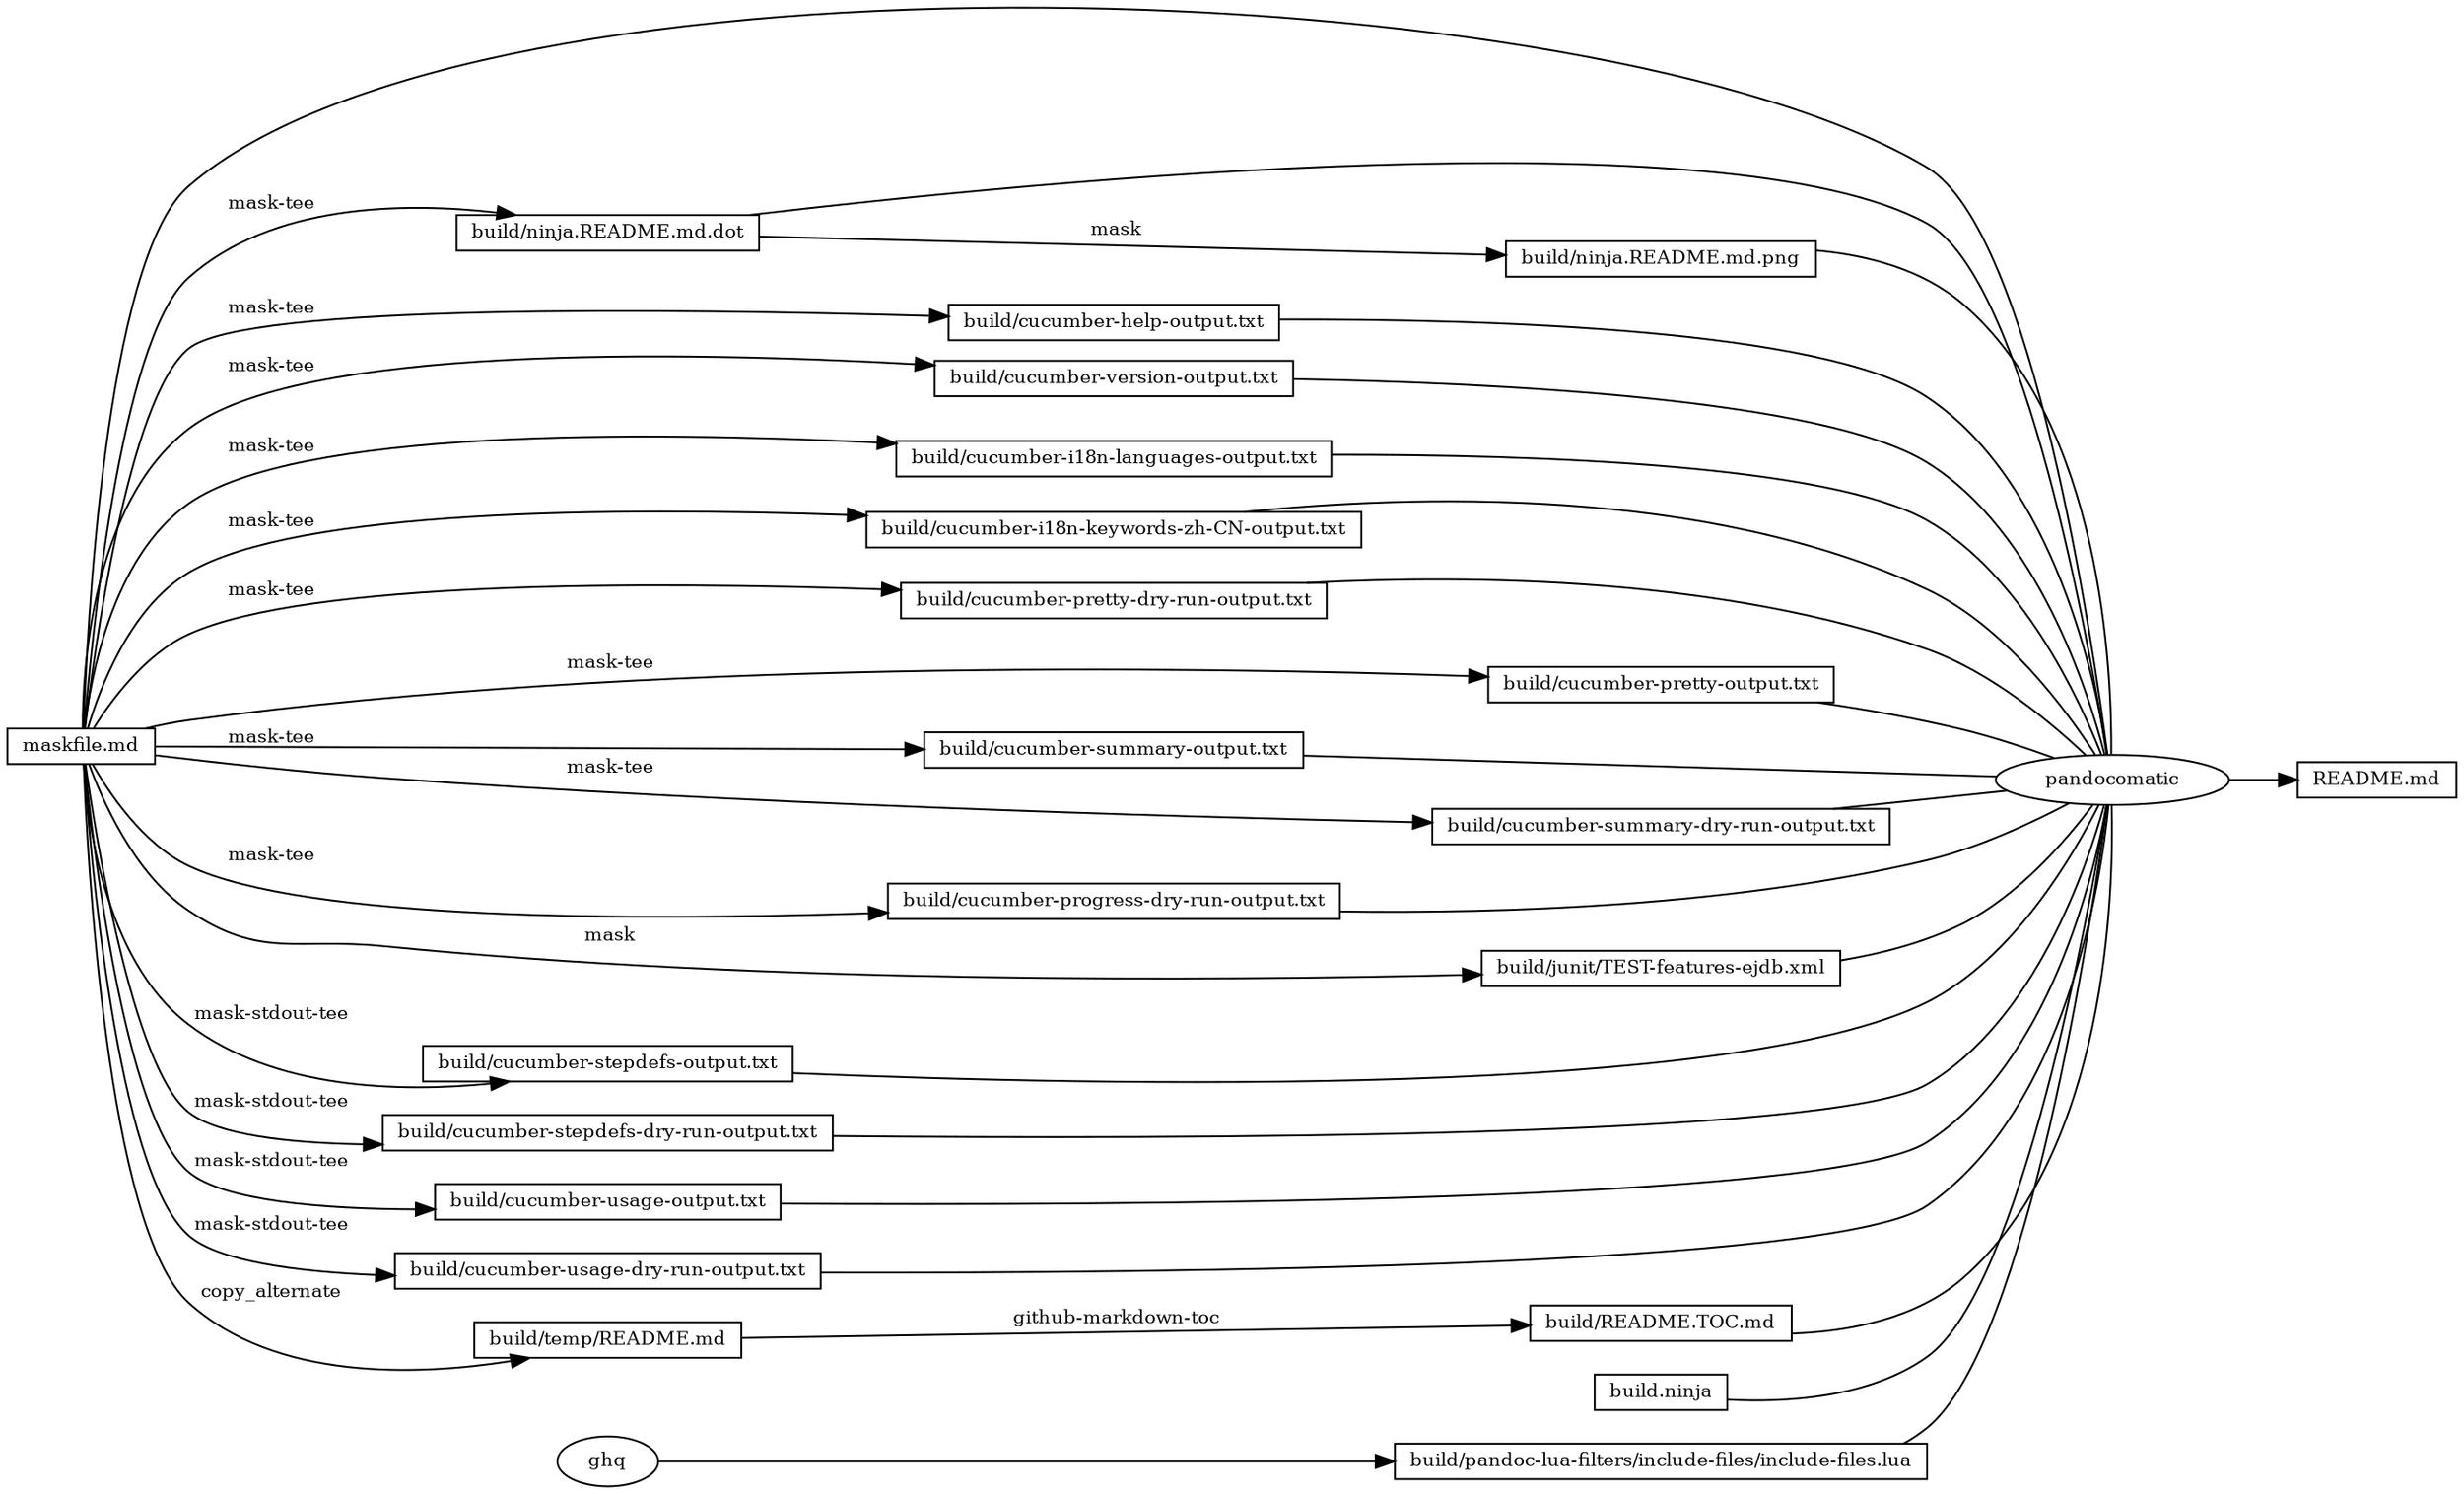 digraph ninja {
rankdir="LR"
node [fontsize=10, shape=box, height=0.25]
edge [fontsize=10]
"0x7fb06ec09950" [label="README.md"]
"0x7fb06ec098e0" [label="pandocomatic", shape=ellipse]
"0x7fb06ec098e0" -> "0x7fb06ec09950"
"0x7fb06ec07360" -> "0x7fb06ec098e0" [arrowhead=none]
"0x7fb06ec09c80" -> "0x7fb06ec098e0" [arrowhead=none]
"0x7fb06ec072d0" -> "0x7fb06ec098e0" [arrowhead=none]
"0x7fb06ec07520" -> "0x7fb06ec098e0" [arrowhead=none]
"0x7fb06ec07810" -> "0x7fb06ec098e0" [arrowhead=none]
"0x7fb06ec07ac0" -> "0x7fb06ec098e0" [arrowhead=none]
"0x7fb06ec07d00" -> "0x7fb06ec098e0" [arrowhead=none]
"0x7fb06ec07ee0" -> "0x7fb06ec098e0" [arrowhead=none]
"0x7fb06ec08120" -> "0x7fb06ec098e0" [arrowhead=none]
"0x7fb06ec08400" -> "0x7fb06ec098e0" [arrowhead=none]
"0x7fb06ec085d0" -> "0x7fb06ec098e0" [arrowhead=none]
"0x7fb06ec08780" -> "0x7fb06ec098e0" [arrowhead=none]
"0x7fb06ec089c0" -> "0x7fb06ec098e0" [arrowhead=none]
"0x7fb06ec08c40" -> "0x7fb06ec098e0" [arrowhead=none]
"0x7fb06ec08e50" -> "0x7fb06ec098e0" [arrowhead=none]
"0x7fb06ec09010" -> "0x7fb06ec098e0" [arrowhead=none]
"0x7fb06ec091d0" -> "0x7fb06ec098e0" [arrowhead=none]
"0x7fb06ec09500" -> "0x7fb06ec098e0" [arrowhead=none]
"0x7fb06ec09650" -> "0x7fb06ec098e0" [arrowhead=none]
"0x7fb06ec09810" -> "0x7fb06ec098e0" [arrowhead=none]
"0x7fb06ec07360" [label="maskfile.md"]
"0x7fb06ec09c80" [label="build.ninja"]
"0x7fb06ec072d0" [label="build/ninja.README.md.dot"]
"0x7fb06ec07360" -> "0x7fb06ec072d0" [label=" mask-tee"]
"0x7fb06ec07520" [label="build/ninja.README.md.png"]
"0x7fb06ec072d0" -> "0x7fb06ec07520" [label=" mask"]
"0x7fb06ec07810" [label="build/pandoc-lua-filters/include-files/include-files.lua"]
"0x7fb06ec077a0" [label="ghq", shape=ellipse]
"0x7fb06ec077a0" -> "0x7fb06ec07810"
"0x7fb06ec07ac0" [label="build/README.TOC.md"]
"0x7fb06ec079b0" -> "0x7fb06ec07ac0" [label=" github-markdown-toc"]
"0x7fb06ec079b0" [label="build/temp/README.md"]
"0x7fb06ec07360" -> "0x7fb06ec079b0" [label=" copy_alternate"]
"0x7fb06ec07d00" [label="build/cucumber-help-output.txt"]
"0x7fb06ec07360" -> "0x7fb06ec07d00" [label=" mask-tee"]
"0x7fb06ec07ee0" [label="build/cucumber-version-output.txt"]
"0x7fb06ec07360" -> "0x7fb06ec07ee0" [label=" mask-tee"]
"0x7fb06ec08120" [label="build/cucumber-i18n-languages-output.txt"]
"0x7fb06ec07360" -> "0x7fb06ec08120" [label=" mask-tee"]
"0x7fb06ec08400" [label="build/cucumber-i18n-keywords-zh-CN-output.txt"]
"0x7fb06ec07360" -> "0x7fb06ec08400" [label=" mask-tee"]
"0x7fb06ec085d0" [label="build/cucumber-pretty-dry-run-output.txt"]
"0x7fb06ec07360" -> "0x7fb06ec085d0" [label=" mask-tee"]
"0x7fb06ec08780" [label="build/cucumber-pretty-output.txt"]
"0x7fb06ec07360" -> "0x7fb06ec08780" [label=" mask-tee"]
"0x7fb06ec089c0" [label="build/cucumber-summary-output.txt"]
"0x7fb06ec07360" -> "0x7fb06ec089c0" [label=" mask-tee"]
"0x7fb06ec08c40" [label="build/cucumber-summary-dry-run-output.txt"]
"0x7fb06ec07360" -> "0x7fb06ec08c40" [label=" mask-tee"]
"0x7fb06ec08e50" [label="build/cucumber-progress-dry-run-output.txt"]
"0x7fb06ec07360" -> "0x7fb06ec08e50" [label=" mask-tee"]
"0x7fb06ec09010" [label="build/junit/TEST-features-ejdb.xml"]
"0x7fb06ec07360" -> "0x7fb06ec09010" [label=" mask"]
"0x7fb06ec091d0" [label="build/cucumber-stepdefs-output.txt"]
"0x7fb06ec07360" -> "0x7fb06ec091d0" [label=" mask-stdout-tee"]
"0x7fb06ec09500" [label="build/cucumber-stepdefs-dry-run-output.txt"]
"0x7fb06ec07360" -> "0x7fb06ec09500" [label=" mask-stdout-tee"]
"0x7fb06ec09650" [label="build/cucumber-usage-output.txt"]
"0x7fb06ec07360" -> "0x7fb06ec09650" [label=" mask-stdout-tee"]
"0x7fb06ec09810" [label="build/cucumber-usage-dry-run-output.txt"]
"0x7fb06ec07360" -> "0x7fb06ec09810" [label=" mask-stdout-tee"]
}
